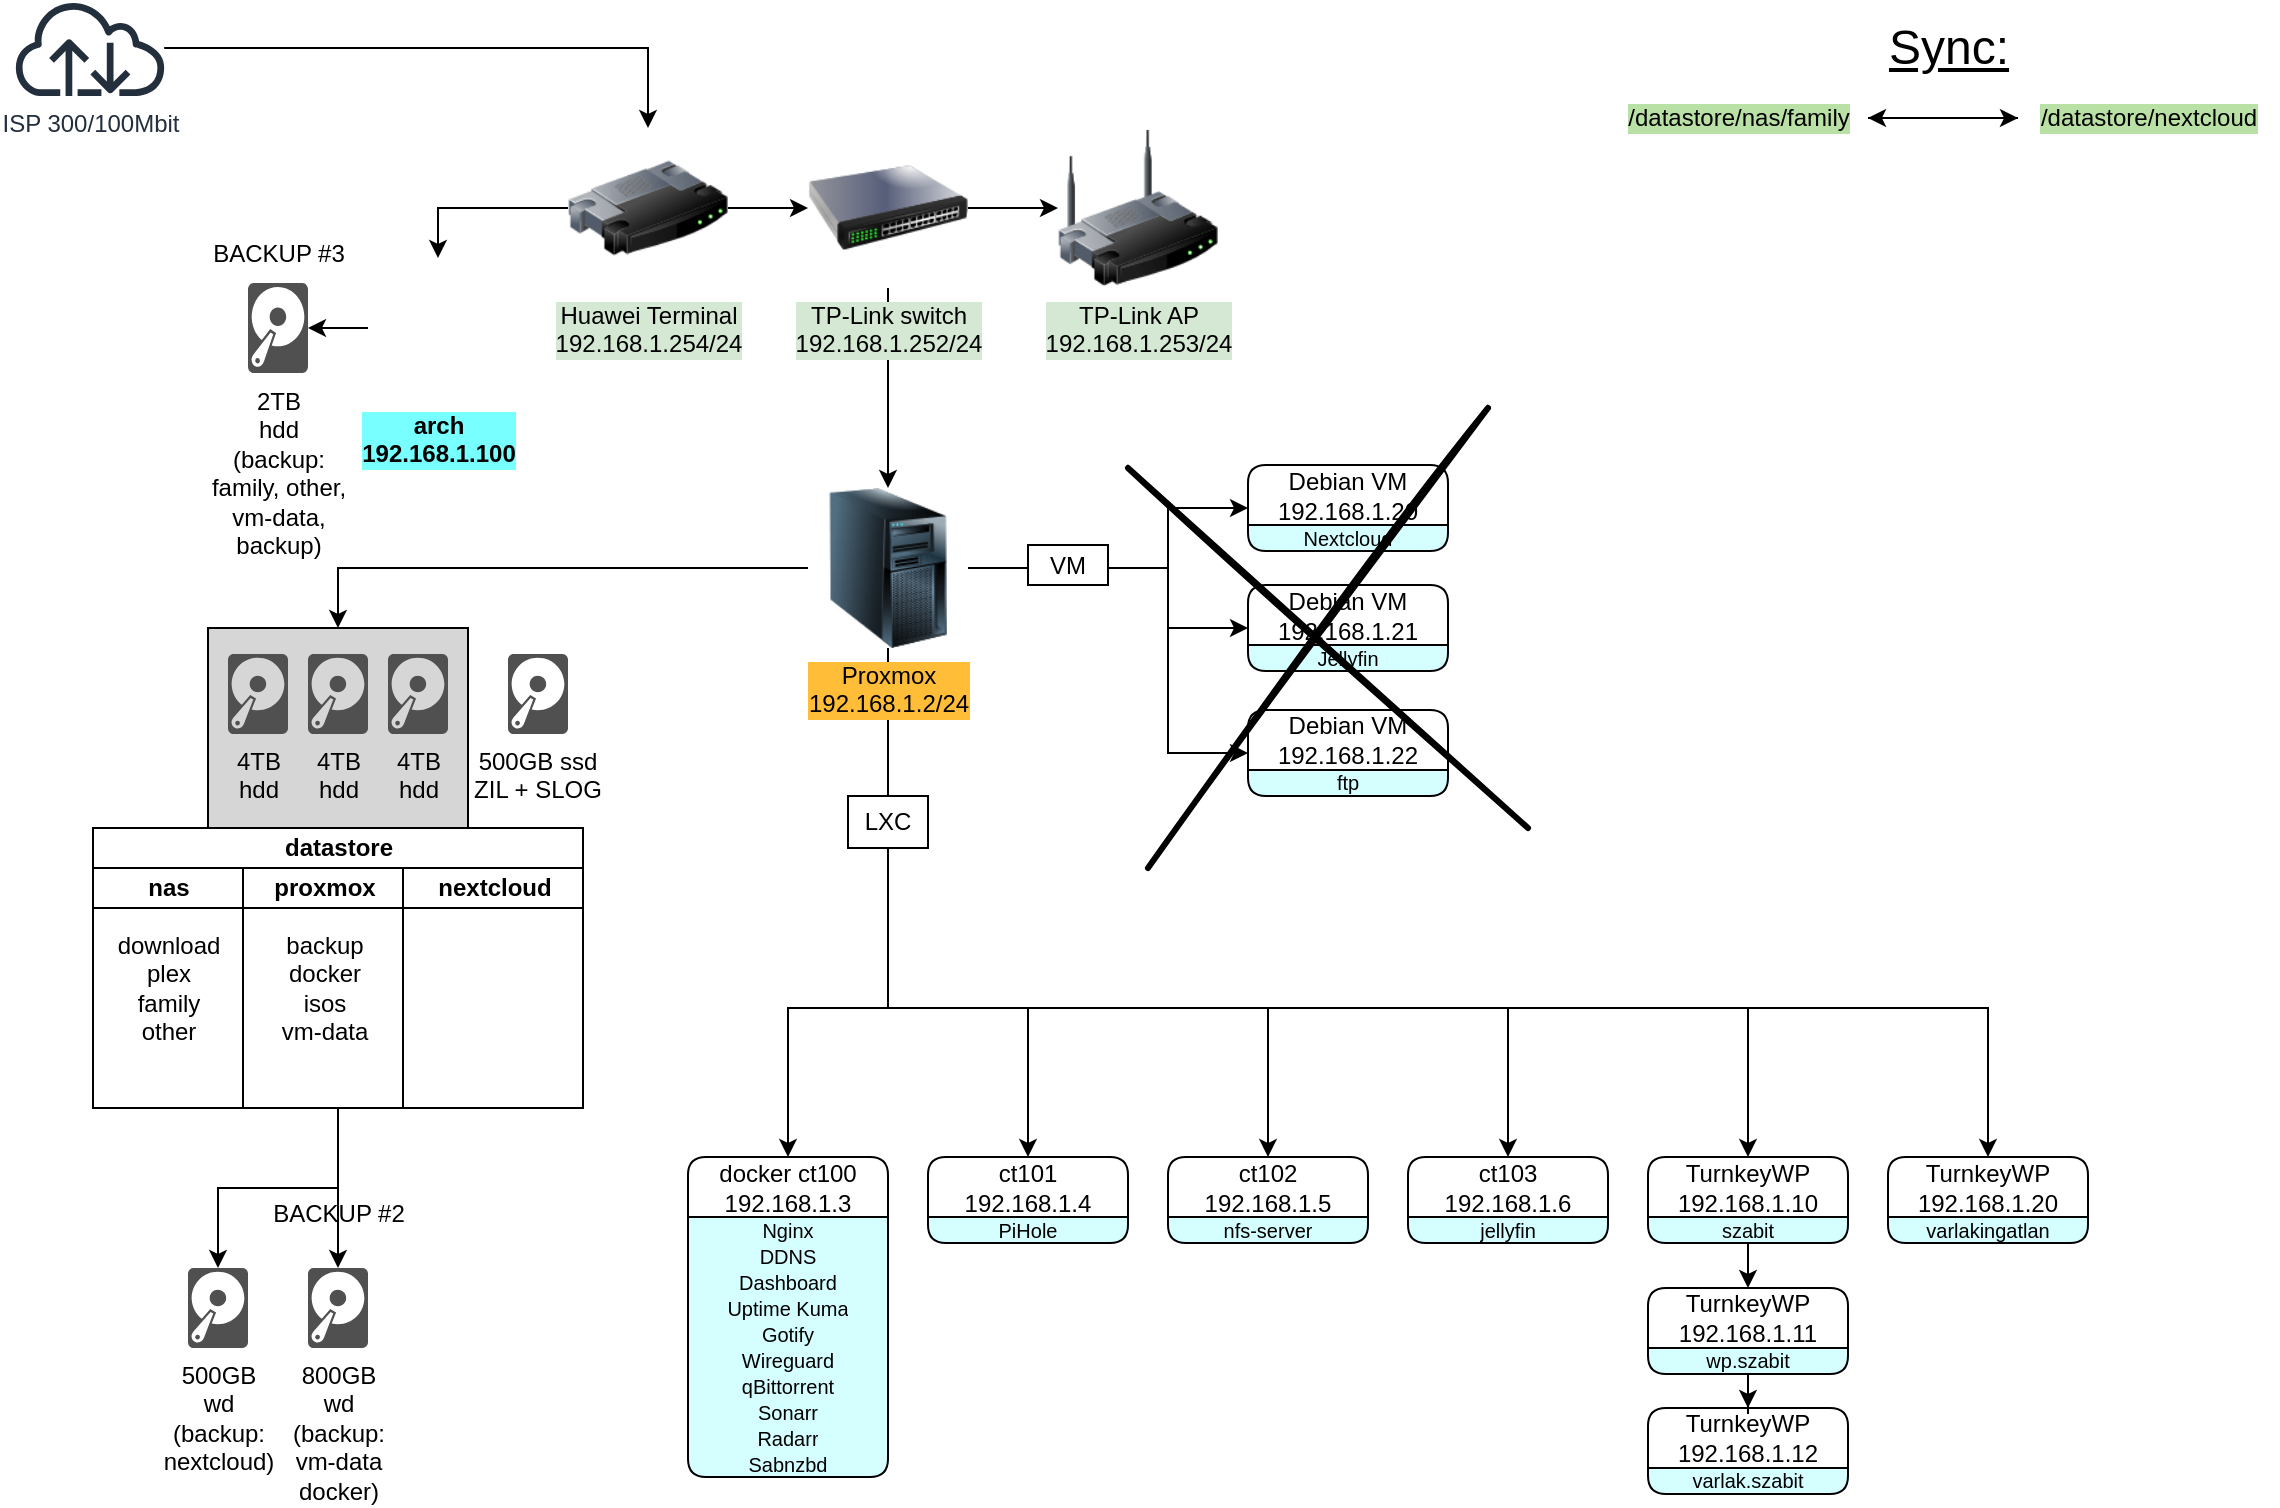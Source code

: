 <mxfile version="21.3.0" type="github">
  <diagram name="Page-1" id="GawN0sBzUaCXgQbSJTzt">
    <mxGraphModel dx="1434" dy="790" grid="1" gridSize="10" guides="1" tooltips="1" connect="1" arrows="1" fold="1" page="1" pageScale="1" pageWidth="1169" pageHeight="827" math="0" shadow="0">
      <root>
        <mxCell id="0" />
        <mxCell id="1" parent="0" />
        <mxCell id="Fs72LVVjV9bSrvQO9REc-50" value="" style="rounded=0;whiteSpace=wrap;html=1;fillColor=#D6D6D6;direction=east;" parent="1" vertex="1">
          <mxGeometry x="120" y="330" width="130" height="100" as="geometry" />
        </mxCell>
        <mxCell id="Fs72LVVjV9bSrvQO9REc-9" value="&lt;div&gt;4TB&lt;/div&gt;&lt;div&gt;hdd&lt;br&gt;&lt;/div&gt;" style="sketch=0;pointerEvents=1;shadow=0;dashed=0;html=1;strokeColor=none;fillColor=#505050;labelPosition=center;verticalLabelPosition=bottom;verticalAlign=top;outlineConnect=0;align=center;shape=mxgraph.office.devices.hard_disk;direction=east;" parent="1" vertex="1">
          <mxGeometry x="130" y="343" width="30" height="40" as="geometry" />
        </mxCell>
        <mxCell id="Fs72LVVjV9bSrvQO9REc-11" value="&lt;div&gt;4TB&lt;/div&gt;&lt;div&gt;hdd&lt;br&gt;&lt;/div&gt;" style="sketch=0;pointerEvents=1;shadow=0;dashed=0;html=1;strokeColor=none;fillColor=#505050;labelPosition=center;verticalLabelPosition=bottom;verticalAlign=top;outlineConnect=0;align=center;shape=mxgraph.office.devices.hard_disk;direction=east;" parent="1" vertex="1">
          <mxGeometry x="170" y="343" width="30" height="40" as="geometry" />
        </mxCell>
        <mxCell id="Fs72LVVjV9bSrvQO9REc-12" value="&lt;div&gt;4TB&lt;/div&gt;&lt;div&gt;hdd&lt;/div&gt;" style="sketch=0;pointerEvents=1;shadow=0;dashed=0;html=1;strokeColor=none;fillColor=#505050;labelPosition=center;verticalLabelPosition=bottom;verticalAlign=top;outlineConnect=0;align=center;shape=mxgraph.office.devices.hard_disk;direction=east;" parent="1" vertex="1">
          <mxGeometry x="210" y="343" width="30" height="40" as="geometry" />
        </mxCell>
        <mxCell id="Fs72LVVjV9bSrvQO9REc-13" value="500GB ssd &#xa;ZIL + SLOG" style="sketch=0;pointerEvents=1;shadow=0;dashed=0;strokeColor=none;fillColor=#505050;labelPosition=center;verticalLabelPosition=bottom;verticalAlign=top;outlineConnect=0;align=center;shape=mxgraph.office.devices.hard_disk;direction=east;" parent="1" vertex="1">
          <mxGeometry x="270" y="343" width="30" height="40" as="geometry" />
        </mxCell>
        <mxCell id="Fs72LVVjV9bSrvQO9REc-14" value="&lt;div&gt;500GB&lt;/div&gt;&lt;div&gt;wd&lt;br&gt;&lt;/div&gt;&lt;div&gt;(backup: &lt;br&gt;&lt;/div&gt;&lt;div&gt;nextcloud)&lt;br&gt;&lt;/div&gt;" style="sketch=0;pointerEvents=1;shadow=0;dashed=0;html=1;strokeColor=none;fillColor=#505050;labelPosition=center;verticalLabelPosition=bottom;verticalAlign=top;outlineConnect=0;align=center;shape=mxgraph.office.devices.hard_disk;" parent="1" vertex="1">
          <mxGeometry x="110" y="650" width="30" height="40" as="geometry" />
        </mxCell>
        <mxCell id="fxr6Ct1nMl8JVyecD1b2-149" style="edgeStyle=orthogonalEdgeStyle;rounded=0;orthogonalLoop=1;jettySize=auto;html=1;" parent="1" source="Fs72LVVjV9bSrvQO9REc-26" target="Fs72LVVjV9bSrvQO9REc-14" edge="1">
          <mxGeometry relative="1" as="geometry" />
        </mxCell>
        <mxCell id="fxr6Ct1nMl8JVyecD1b2-151" style="edgeStyle=orthogonalEdgeStyle;rounded=0;orthogonalLoop=1;jettySize=auto;html=1;" parent="1" source="Fs72LVVjV9bSrvQO9REc-26" target="tln2pNOTJKCZgoth8Ehh-34" edge="1">
          <mxGeometry relative="1" as="geometry" />
        </mxCell>
        <mxCell id="Fs72LVVjV9bSrvQO9REc-26" value="datastore" style="swimlane;childLayout=stackLayout;resizeParent=1;resizeParentMax=0;startSize=20;html=1;direction=east;" parent="1" vertex="1">
          <mxGeometry x="62.5" y="430" width="245.0" height="140" as="geometry" />
        </mxCell>
        <mxCell id="Fs72LVVjV9bSrvQO9REc-27" value="nas" style="swimlane;startSize=20;html=1;direction=east;" parent="Fs72LVVjV9bSrvQO9REc-26" vertex="1">
          <mxGeometry y="20" width="75.0" height="120" as="geometry" />
        </mxCell>
        <mxCell id="Fs72LVVjV9bSrvQO9REc-32" value="&lt;div&gt;download&lt;/div&gt;&lt;div&gt;plex&lt;/div&gt;&lt;div&gt;family&lt;/div&gt;&lt;div&gt;other&lt;br&gt;&lt;/div&gt;" style="text;html=1;align=center;verticalAlign=middle;resizable=0;points=[];autosize=1;strokeColor=none;fillColor=none;" parent="Fs72LVVjV9bSrvQO9REc-27" vertex="1">
          <mxGeometry x="2.5" y="25" width="70" height="70" as="geometry" />
        </mxCell>
        <mxCell id="Fs72LVVjV9bSrvQO9REc-28" value="proxmox" style="swimlane;startSize=20;html=1;direction=east;" parent="Fs72LVVjV9bSrvQO9REc-26" vertex="1">
          <mxGeometry x="75.0" y="20" width="80" height="120" as="geometry">
            <mxRectangle x="75.0" y="20" width="40" height="160" as="alternateBounds" />
          </mxGeometry>
        </mxCell>
        <mxCell id="Fs72LVVjV9bSrvQO9REc-31" value="&lt;div&gt;backup&lt;/div&gt;&lt;div&gt;docker&lt;/div&gt;&lt;div&gt;isos&lt;/div&gt;&lt;div&gt;vm-data&lt;br&gt;&lt;/div&gt;" style="text;html=1;align=center;verticalAlign=middle;resizable=0;points=[];autosize=1;strokeColor=none;fillColor=none;" parent="Fs72LVVjV9bSrvQO9REc-28" vertex="1">
          <mxGeometry x="5.0" y="25" width="70" height="70" as="geometry" />
        </mxCell>
        <mxCell id="Fs72LVVjV9bSrvQO9REc-29" value="nextcloud" style="swimlane;startSize=20;html=1;direction=east;" parent="Fs72LVVjV9bSrvQO9REc-26" vertex="1">
          <mxGeometry x="155.0" y="20" width="90" height="120" as="geometry">
            <mxRectangle x="240" y="20" width="40" height="160" as="alternateBounds" />
          </mxGeometry>
        </mxCell>
        <mxCell id="Fs72LVVjV9bSrvQO9REc-48" value="&lt;div&gt;2TB&lt;/div&gt;&lt;div&gt;hdd&lt;br&gt;&lt;/div&gt;&lt;div&gt;(backup:&lt;/div&gt;&lt;div&gt;family, other,&lt;/div&gt;&lt;div&gt;vm-data,&lt;/div&gt;&lt;div&gt;backup)&lt;br&gt;&lt;/div&gt;" style="sketch=0;pointerEvents=1;shadow=0;dashed=0;html=1;strokeColor=none;fillColor=#505050;labelPosition=center;verticalLabelPosition=bottom;verticalAlign=top;outlineConnect=0;align=center;shape=mxgraph.office.devices.hard_disk;" parent="1" vertex="1">
          <mxGeometry x="140" y="157.5" width="30" height="45" as="geometry" />
        </mxCell>
        <mxCell id="tln2pNOTJKCZgoth8Ehh-21" style="edgeStyle=orthogonalEdgeStyle;rounded=0;orthogonalLoop=1;jettySize=auto;html=1;entryX=0.5;entryY=0;entryDx=0;entryDy=0;" parent="1" source="tln2pNOTJKCZgoth8Ehh-8" target="tln2pNOTJKCZgoth8Ehh-18" edge="1">
          <mxGeometry relative="1" as="geometry">
            <mxPoint x="680" y="180" as="targetPoint" />
          </mxGeometry>
        </mxCell>
        <mxCell id="tln2pNOTJKCZgoth8Ehh-56" style="edgeStyle=orthogonalEdgeStyle;rounded=0;orthogonalLoop=1;jettySize=auto;html=1;entryX=0;entryY=0.5;entryDx=0;entryDy=0;" parent="1" source="tln2pNOTJKCZgoth8Ehh-8" target="tln2pNOTJKCZgoth8Ehh-10" edge="1">
          <mxGeometry relative="1" as="geometry" />
        </mxCell>
        <mxCell id="tln2pNOTJKCZgoth8Ehh-8" value="&lt;div&gt;Huawei Terminal&lt;/div&gt;&lt;div&gt;192.168.1.254/24&lt;br&gt;&lt;/div&gt;" style="image;html=1;image=img/lib/clip_art/networking/Router_128x128.png;labelBackgroundColor=#D5E8D4;" parent="1" vertex="1">
          <mxGeometry x="300" y="80" width="80" height="80" as="geometry" />
        </mxCell>
        <mxCell id="tln2pNOTJKCZgoth8Ehh-24" style="edgeStyle=orthogonalEdgeStyle;rounded=0;orthogonalLoop=1;jettySize=auto;html=1;" parent="1" source="tln2pNOTJKCZgoth8Ehh-10" target="tln2pNOTJKCZgoth8Ehh-15" edge="1">
          <mxGeometry relative="1" as="geometry" />
        </mxCell>
        <mxCell id="tln2pNOTJKCZgoth8Ehh-9" value="&lt;div&gt;TP-Link AP&lt;/div&gt;&lt;div&gt;192.168.1.253/24&lt;br&gt;&lt;/div&gt;" style="image;html=1;image=img/lib/clip_art/networking/Wireless_Router_128x128.png;labelBackgroundColor=#D5E8D4;" parent="1" vertex="1">
          <mxGeometry x="545" y="80" width="80" height="80" as="geometry" />
        </mxCell>
        <mxCell id="tln2pNOTJKCZgoth8Ehh-58" style="edgeStyle=orthogonalEdgeStyle;rounded=0;orthogonalLoop=1;jettySize=auto;html=1;entryX=0;entryY=0.5;entryDx=0;entryDy=0;" parent="1" source="tln2pNOTJKCZgoth8Ehh-10" target="tln2pNOTJKCZgoth8Ehh-9" edge="1">
          <mxGeometry relative="1" as="geometry" />
        </mxCell>
        <mxCell id="tln2pNOTJKCZgoth8Ehh-10" value="&lt;div&gt;TP-Link switch&lt;/div&gt;&lt;div&gt;192.168.1.252/24&lt;br&gt;&lt;/div&gt;" style="image;html=1;image=img/lib/clip_art/networking/Switch_128x128.png;labelBackgroundColor=#D5E8D4;" parent="1" vertex="1">
          <mxGeometry x="420" y="80" width="80" height="80" as="geometry" />
        </mxCell>
        <mxCell id="tln2pNOTJKCZgoth8Ehh-25" style="edgeStyle=orthogonalEdgeStyle;rounded=0;orthogonalLoop=1;jettySize=auto;html=1;entryX=0.5;entryY=0;entryDx=0;entryDy=0;" parent="1" source="tln2pNOTJKCZgoth8Ehh-15" target="Fs72LVVjV9bSrvQO9REc-50" edge="1">
          <mxGeometry relative="1" as="geometry">
            <Array as="points">
              <mxPoint x="185" y="300" />
            </Array>
          </mxGeometry>
        </mxCell>
        <mxCell id="fxr6Ct1nMl8JVyecD1b2-109" style="edgeStyle=orthogonalEdgeStyle;rounded=0;orthogonalLoop=1;jettySize=auto;html=1;entryX=0.5;entryY=0;entryDx=0;entryDy=0;" parent="1" source="tln2pNOTJKCZgoth8Ehh-15" target="fxr6Ct1nMl8JVyecD1b2-2" edge="1">
          <mxGeometry relative="1" as="geometry">
            <Array as="points">
              <mxPoint x="460" y="520" />
              <mxPoint x="410" y="520" />
            </Array>
          </mxGeometry>
        </mxCell>
        <mxCell id="fxr6Ct1nMl8JVyecD1b2-110" style="edgeStyle=orthogonalEdgeStyle;rounded=0;orthogonalLoop=1;jettySize=auto;html=1;entryX=0.5;entryY=0;entryDx=0;entryDy=0;" parent="1" source="tln2pNOTJKCZgoth8Ehh-15" target="fxr6Ct1nMl8JVyecD1b2-100" edge="1">
          <mxGeometry relative="1" as="geometry">
            <Array as="points">
              <mxPoint x="460" y="520" />
              <mxPoint x="530" y="520" />
            </Array>
          </mxGeometry>
        </mxCell>
        <mxCell id="fxr6Ct1nMl8JVyecD1b2-111" style="edgeStyle=orthogonalEdgeStyle;rounded=0;orthogonalLoop=1;jettySize=auto;html=1;entryX=0.5;entryY=0;entryDx=0;entryDy=0;" parent="1" source="tln2pNOTJKCZgoth8Ehh-15" target="fxr6Ct1nMl8JVyecD1b2-87" edge="1">
          <mxGeometry relative="1" as="geometry">
            <Array as="points">
              <mxPoint x="460" y="520" />
              <mxPoint x="650" y="520" />
            </Array>
          </mxGeometry>
        </mxCell>
        <mxCell id="fxr6Ct1nMl8JVyecD1b2-112" style="edgeStyle=orthogonalEdgeStyle;rounded=0;orthogonalLoop=1;jettySize=auto;html=1;entryX=0.5;entryY=0;entryDx=0;entryDy=0;" parent="1" source="fxr6Ct1nMl8JVyecD1b2-122" target="fxr6Ct1nMl8JVyecD1b2-68" edge="1">
          <mxGeometry relative="1" as="geometry">
            <Array as="points">
              <mxPoint x="460" y="520" />
              <mxPoint x="890" y="520" />
            </Array>
          </mxGeometry>
        </mxCell>
        <mxCell id="fxr6Ct1nMl8JVyecD1b2-126" style="edgeStyle=orthogonalEdgeStyle;rounded=0;orthogonalLoop=1;jettySize=auto;html=1;entryX=0.5;entryY=0;entryDx=0;entryDy=0;" parent="1" source="tln2pNOTJKCZgoth8Ehh-15" target="fxr6Ct1nMl8JVyecD1b2-72" edge="1">
          <mxGeometry relative="1" as="geometry">
            <Array as="points">
              <mxPoint x="460" y="520" />
              <mxPoint x="1010" y="520" />
            </Array>
          </mxGeometry>
        </mxCell>
        <mxCell id="fxr6Ct1nMl8JVyecD1b2-130" style="edgeStyle=orthogonalEdgeStyle;rounded=0;orthogonalLoop=1;jettySize=auto;html=1;entryX=0;entryY=0.5;entryDx=0;entryDy=0;" parent="1" source="tln2pNOTJKCZgoth8Ehh-15" target="fxr6Ct1nMl8JVyecD1b2-116" edge="1">
          <mxGeometry relative="1" as="geometry">
            <Array as="points">
              <mxPoint x="600" y="300" />
              <mxPoint x="600" y="270" />
            </Array>
          </mxGeometry>
        </mxCell>
        <mxCell id="fxr6Ct1nMl8JVyecD1b2-131" style="edgeStyle=orthogonalEdgeStyle;rounded=0;orthogonalLoop=1;jettySize=auto;html=1;entryX=0;entryY=0.5;entryDx=0;entryDy=0;" parent="1" source="tln2pNOTJKCZgoth8Ehh-15" target="fxr6Ct1nMl8JVyecD1b2-42" edge="1">
          <mxGeometry relative="1" as="geometry">
            <Array as="points">
              <mxPoint x="600" y="300" />
              <mxPoint x="600" y="330" />
            </Array>
          </mxGeometry>
        </mxCell>
        <mxCell id="fxr6Ct1nMl8JVyecD1b2-141" style="edgeStyle=orthogonalEdgeStyle;rounded=0;orthogonalLoop=1;jettySize=auto;html=1;entryX=0;entryY=0.5;entryDx=0;entryDy=0;" parent="1" source="tln2pNOTJKCZgoth8Ehh-15" target="fxr6Ct1nMl8JVyecD1b2-138" edge="1">
          <mxGeometry relative="1" as="geometry">
            <Array as="points">
              <mxPoint x="600" y="300" />
              <mxPoint x="600" y="393" />
            </Array>
          </mxGeometry>
        </mxCell>
        <mxCell id="hygX6IKFytHFEAlB1i6J-7" style="edgeStyle=orthogonalEdgeStyle;rounded=0;orthogonalLoop=1;jettySize=auto;html=1;entryX=0.5;entryY=0;entryDx=0;entryDy=0;" edge="1" parent="1" source="tln2pNOTJKCZgoth8Ehh-15" target="hygX6IKFytHFEAlB1i6J-4">
          <mxGeometry relative="1" as="geometry">
            <Array as="points">
              <mxPoint x="460" y="520" />
              <mxPoint x="770" y="520" />
            </Array>
          </mxGeometry>
        </mxCell>
        <mxCell id="tln2pNOTJKCZgoth8Ehh-15" value="&lt;div&gt;Proxmox&lt;/div&gt;&lt;div&gt;192.168.1.2/24&lt;br&gt;&lt;/div&gt;" style="image;html=1;image=img/lib/clip_art/computers/Server_Tower_128x128.png;labelBackgroundColor=#FFBD38;" parent="1" vertex="1">
          <mxGeometry x="420" y="260" width="80" height="80" as="geometry" />
        </mxCell>
        <mxCell id="tln2pNOTJKCZgoth8Ehh-39" value="" style="edgeStyle=orthogonalEdgeStyle;rounded=0;orthogonalLoop=1;jettySize=auto;html=1;" parent="1" source="tln2pNOTJKCZgoth8Ehh-18" target="Fs72LVVjV9bSrvQO9REc-48" edge="1">
          <mxGeometry relative="1" as="geometry" />
        </mxCell>
        <mxCell id="tln2pNOTJKCZgoth8Ehh-18" value="&lt;div&gt;&lt;b&gt;arch&lt;/b&gt;&lt;/div&gt;&lt;div&gt;&lt;b&gt;192.168.1.100&lt;br&gt;&lt;/b&gt;&lt;/div&gt;" style="shape=image;html=1;verticalAlign=top;verticalLabelPosition=bottom;labelBackgroundColor=#78FFFF;imageAspect=0;aspect=fixed;image=https://cdn0.iconfinder.com/data/icons/icons-unleashed-vol1/128/-desktop.png" parent="1" vertex="1">
          <mxGeometry x="200" y="145" width="70" height="70" as="geometry" />
        </mxCell>
        <mxCell id="tln2pNOTJKCZgoth8Ehh-34" value="&lt;div&gt;800GB&lt;/div&gt;&lt;div&gt;wd&lt;/div&gt;&lt;div&gt;(backup:&lt;/div&gt;&lt;div&gt;vm-data&lt;/div&gt;&lt;div&gt;docker)&lt;br&gt;&lt;/div&gt;" style="sketch=0;pointerEvents=1;shadow=0;dashed=0;html=1;strokeColor=none;fillColor=#505050;labelPosition=center;verticalLabelPosition=bottom;verticalAlign=top;outlineConnect=0;align=center;shape=mxgraph.office.devices.hard_disk;" parent="1" vertex="1">
          <mxGeometry x="170" y="650" width="30" height="40" as="geometry" />
        </mxCell>
        <mxCell id="tln2pNOTJKCZgoth8Ehh-45" value="BACKUP #2" style="text;html=1;align=center;verticalAlign=middle;resizable=0;points=[];autosize=1;strokeColor=none;fillColor=none;" parent="1" vertex="1">
          <mxGeometry x="140" y="607.5" width="90" height="30" as="geometry" />
        </mxCell>
        <mxCell id="tln2pNOTJKCZgoth8Ehh-46" value="BACKUP #3" style="text;html=1;align=center;verticalAlign=middle;resizable=0;points=[];autosize=1;strokeColor=none;fillColor=none;textDirection=ltr;rotation=0;" parent="1" vertex="1">
          <mxGeometry x="110" y="127.5" width="90" height="30" as="geometry" />
        </mxCell>
        <mxCell id="tln2pNOTJKCZgoth8Ehh-51" value="&lt;div style=&quot;font-size: 24px;&quot;&gt;Sync:&lt;/div&gt;" style="text;html=1;align=center;verticalAlign=middle;resizable=0;points=[];autosize=1;strokeColor=none;fillColor=none;fontSize=24;fontStyle=4" parent="1" vertex="1">
          <mxGeometry x="950" y="20" width="80" height="40" as="geometry" />
        </mxCell>
        <mxCell id="tln2pNOTJKCZgoth8Ehh-54" value="" style="edgeStyle=orthogonalEdgeStyle;rounded=0;orthogonalLoop=1;jettySize=auto;html=1;" parent="1" source="tln2pNOTJKCZgoth8Ehh-52" target="tln2pNOTJKCZgoth8Ehh-53" edge="1">
          <mxGeometry relative="1" as="geometry" />
        </mxCell>
        <mxCell id="tln2pNOTJKCZgoth8Ehh-52" value="/datastore/nas/family" style="text;align=center;verticalAlign=middle;resizable=0;points=[];autosize=1;strokeColor=none;fillColor=none;labelBackgroundColor=#B9E0A5;labelBorderColor=none;html=1;" parent="1" vertex="1">
          <mxGeometry x="820" y="60" width="130" height="30" as="geometry" />
        </mxCell>
        <mxCell id="tln2pNOTJKCZgoth8Ehh-55" style="edgeStyle=orthogonalEdgeStyle;rounded=0;orthogonalLoop=1;jettySize=auto;html=1;" parent="1" source="tln2pNOTJKCZgoth8Ehh-53" target="tln2pNOTJKCZgoth8Ehh-52" edge="1">
          <mxGeometry relative="1" as="geometry" />
        </mxCell>
        <mxCell id="tln2pNOTJKCZgoth8Ehh-53" value="/datastore/nextcloud" style="text;html=1;align=center;verticalAlign=middle;resizable=0;points=[];autosize=1;strokeColor=none;fillColor=none;fontColor=#000000;labelBackgroundColor=#B9E0A5;" parent="1" vertex="1">
          <mxGeometry x="1025" y="60" width="130" height="30" as="geometry" />
        </mxCell>
        <mxCell id="fxr6Ct1nMl8JVyecD1b2-2" value="&lt;div style=&quot;&quot;&gt;docker ct100&lt;br&gt;&lt;/div&gt;&lt;div style=&quot;&quot;&gt;&lt;font style=&quot;font-size: 12px;&quot;&gt;192.168.1.3&lt;font style=&quot;font-size: 12px;&quot;&gt;&lt;br&gt;&lt;/font&gt;&lt;/font&gt;&lt;/div&gt;" style="swimlane;fontStyle=0;childLayout=stackLayout;horizontal=1;startSize=30;horizontalStack=0;resizeParent=1;resizeParentMax=0;resizeLast=0;collapsible=1;marginBottom=0;whiteSpace=wrap;html=1;labelBackgroundColor=none;labelBorderColor=none;swimlaneLine=1;strokeColor=default;rounded=1;swimlaneFillColor=#D4FEFF;fillColor=none;glass=0;shadow=0;arcSize=10;" parent="1" vertex="1">
          <mxGeometry x="360" y="594.5" width="100" height="160" as="geometry">
            <mxRectangle x="360" y="594.5" width="100" height="30" as="alternateBounds" />
          </mxGeometry>
        </mxCell>
        <mxCell id="fxr6Ct1nMl8JVyecD1b2-3" value="Nginx" style="text;strokeColor=none;fillColor=none;align=center;verticalAlign=top;spacingLeft=4;spacingRight=4;overflow=hidden;points=[[0,0.5],[1,0.5]];portConstraint=eastwest;rotatable=0;fontSize=10;horizontal=1;labelPosition=center;verticalLabelPosition=top;html=1;whiteSpace=wrap;spacing=9;" parent="fxr6Ct1nMl8JVyecD1b2-2" vertex="1">
          <mxGeometry y="30" width="100" height="13" as="geometry" />
        </mxCell>
        <mxCell id="fxr6Ct1nMl8JVyecD1b2-26" value="DDNS" style="text;strokeColor=none;fillColor=none;align=center;verticalAlign=top;spacingLeft=4;spacingRight=4;overflow=hidden;points=[[0,0.5],[1,0.5]];portConstraint=eastwest;rotatable=0;fontSize=10;horizontal=1;labelPosition=center;verticalLabelPosition=top;html=1;whiteSpace=wrap;spacing=9;" parent="fxr6Ct1nMl8JVyecD1b2-2" vertex="1">
          <mxGeometry y="43" width="100" height="13" as="geometry" />
        </mxCell>
        <mxCell id="fxr6Ct1nMl8JVyecD1b2-21" value="Dashboard" style="text;strokeColor=none;fillColor=none;align=center;verticalAlign=top;spacingLeft=4;spacingRight=4;overflow=hidden;points=[[0,0.5],[1,0.5]];portConstraint=eastwest;rotatable=0;fontSize=10;horizontal=1;labelPosition=center;verticalLabelPosition=top;html=1;whiteSpace=wrap;spacing=9;" parent="fxr6Ct1nMl8JVyecD1b2-2" vertex="1">
          <mxGeometry y="56" width="100" height="13" as="geometry" />
        </mxCell>
        <mxCell id="fxr6Ct1nMl8JVyecD1b2-25" value="Uptime Kuma" style="text;strokeColor=none;fillColor=none;align=center;verticalAlign=top;spacingLeft=4;spacingRight=4;overflow=hidden;points=[[0,0.5],[1,0.5]];portConstraint=eastwest;rotatable=0;fontSize=10;horizontal=1;labelPosition=center;verticalLabelPosition=top;html=1;whiteSpace=wrap;spacing=9;" parent="fxr6Ct1nMl8JVyecD1b2-2" vertex="1">
          <mxGeometry y="69" width="100" height="13" as="geometry" />
        </mxCell>
        <mxCell id="fxr6Ct1nMl8JVyecD1b2-24" value="Gotify" style="text;strokeColor=none;fillColor=none;align=center;verticalAlign=top;spacingLeft=4;spacingRight=4;overflow=hidden;points=[[0,0.5],[1,0.5]];portConstraint=eastwest;rotatable=0;fontSize=10;horizontal=1;labelPosition=center;verticalLabelPosition=top;html=1;whiteSpace=wrap;spacing=9;" parent="fxr6Ct1nMl8JVyecD1b2-2" vertex="1">
          <mxGeometry y="82" width="100" height="13" as="geometry" />
        </mxCell>
        <mxCell id="fxr6Ct1nMl8JVyecD1b2-85" value="Wireguard" style="text;strokeColor=none;fillColor=none;align=center;verticalAlign=top;spacingLeft=4;spacingRight=4;overflow=hidden;points=[[0,0.5],[1,0.5]];portConstraint=eastwest;rotatable=0;fontSize=10;horizontal=1;labelPosition=center;verticalLabelPosition=top;html=1;whiteSpace=wrap;spacing=9;" parent="fxr6Ct1nMl8JVyecD1b2-2" vertex="1">
          <mxGeometry y="95" width="100" height="13" as="geometry" />
        </mxCell>
        <mxCell id="fxr6Ct1nMl8JVyecD1b2-37" value="qBittorrent" style="text;strokeColor=none;fillColor=none;align=center;verticalAlign=top;spacingLeft=4;spacingRight=4;overflow=hidden;points=[[0,0.5],[1,0.5]];portConstraint=eastwest;rotatable=0;fontSize=10;horizontal=1;labelPosition=center;verticalLabelPosition=top;html=1;whiteSpace=wrap;spacing=9;" parent="fxr6Ct1nMl8JVyecD1b2-2" vertex="1">
          <mxGeometry y="108" width="100" height="13" as="geometry" />
        </mxCell>
        <mxCell id="fxr6Ct1nMl8JVyecD1b2-84" value="Sonarr" style="text;strokeColor=none;fillColor=none;align=center;verticalAlign=top;spacingLeft=4;spacingRight=4;overflow=hidden;points=[[0,0.5],[1,0.5]];portConstraint=eastwest;rotatable=0;fontSize=10;horizontal=1;labelPosition=center;verticalLabelPosition=top;html=1;whiteSpace=wrap;spacing=9;" parent="fxr6Ct1nMl8JVyecD1b2-2" vertex="1">
          <mxGeometry y="121" width="100" height="13" as="geometry" />
        </mxCell>
        <mxCell id="fxr6Ct1nMl8JVyecD1b2-78" value="Radarr" style="text;strokeColor=none;fillColor=none;align=center;verticalAlign=top;spacingLeft=4;spacingRight=4;overflow=hidden;points=[[0,0.5],[1,0.5]];portConstraint=eastwest;rotatable=0;fontSize=10;horizontal=1;labelPosition=center;verticalLabelPosition=top;html=1;whiteSpace=wrap;spacing=9;" parent="fxr6Ct1nMl8JVyecD1b2-2" vertex="1">
          <mxGeometry y="134" width="100" height="13" as="geometry" />
        </mxCell>
        <mxCell id="fxr6Ct1nMl8JVyecD1b2-79" value="Sabnzbd" style="text;strokeColor=none;fillColor=none;align=center;verticalAlign=top;spacingLeft=4;spacingRight=4;overflow=hidden;points=[[0,0.5],[1,0.5]];portConstraint=eastwest;rotatable=0;fontSize=10;horizontal=1;labelPosition=center;verticalLabelPosition=top;html=1;whiteSpace=wrap;spacing=9;" parent="fxr6Ct1nMl8JVyecD1b2-2" vertex="1">
          <mxGeometry y="147" width="100" height="13" as="geometry" />
        </mxCell>
        <mxCell id="fxr6Ct1nMl8JVyecD1b2-42" value="&lt;div&gt;Debian VM&lt;/div&gt;192.168.1.21" style="swimlane;fontStyle=0;childLayout=stackLayout;horizontal=1;startSize=30;horizontalStack=0;resizeParent=1;resizeParentMax=0;resizeLast=0;collapsible=1;marginBottom=0;whiteSpace=wrap;html=1;labelBackgroundColor=none;labelBorderColor=none;swimlaneLine=1;strokeColor=default;rounded=1;swimlaneFillColor=#D4FEFF;fillColor=none;glass=0;shadow=0;arcSize=10;" parent="1" vertex="1">
          <mxGeometry x="640" y="308.5" width="100" height="43" as="geometry">
            <mxRectangle x="920" y="280" width="100" height="30" as="alternateBounds" />
          </mxGeometry>
        </mxCell>
        <mxCell id="fxr6Ct1nMl8JVyecD1b2-66" value="Jellyfin" style="text;strokeColor=none;fillColor=none;align=center;verticalAlign=top;spacingLeft=4;spacingRight=4;overflow=hidden;points=[[0,0.5],[1,0.5]];portConstraint=eastwest;rotatable=0;fontSize=10;horizontal=1;labelPosition=center;verticalLabelPosition=top;html=1;whiteSpace=wrap;spacing=9;" parent="fxr6Ct1nMl8JVyecD1b2-42" vertex="1">
          <mxGeometry y="30" width="100" height="13" as="geometry" />
        </mxCell>
        <mxCell id="fxr6Ct1nMl8JVyecD1b2-134" value="" style="edgeStyle=orthogonalEdgeStyle;rounded=0;orthogonalLoop=1;jettySize=auto;html=1;" parent="1" source="fxr6Ct1nMl8JVyecD1b2-68" target="fxr6Ct1nMl8JVyecD1b2-132" edge="1">
          <mxGeometry relative="1" as="geometry" />
        </mxCell>
        <mxCell id="fxr6Ct1nMl8JVyecD1b2-68" value="&lt;div&gt;TurnkeyWP&lt;/div&gt;&lt;div&gt;192.168.1.10&lt;br&gt;&lt;/div&gt;" style="swimlane;fontStyle=0;childLayout=stackLayout;horizontal=1;startSize=30;horizontalStack=0;resizeParent=1;resizeParentMax=0;resizeLast=0;collapsible=1;marginBottom=0;whiteSpace=wrap;html=1;labelBackgroundColor=none;labelBorderColor=none;swimlaneLine=1;strokeColor=default;rounded=1;swimlaneFillColor=#D4FEFF;fillColor=none;glass=0;shadow=0;arcSize=10;" parent="1" vertex="1">
          <mxGeometry x="840" y="594.5" width="100" height="43" as="geometry">
            <mxRectangle x="480" y="594.5" width="100" height="30" as="alternateBounds" />
          </mxGeometry>
        </mxCell>
        <mxCell id="fxr6Ct1nMl8JVyecD1b2-70" value="szabit" style="text;strokeColor=none;fillColor=none;align=center;verticalAlign=top;spacingLeft=4;spacingRight=4;overflow=hidden;points=[[0,0.5],[1,0.5]];portConstraint=eastwest;rotatable=0;fontSize=10;horizontal=1;labelPosition=center;verticalLabelPosition=top;html=1;whiteSpace=wrap;spacing=9;" parent="fxr6Ct1nMl8JVyecD1b2-68" vertex="1">
          <mxGeometry y="30" width="100" height="13" as="geometry" />
        </mxCell>
        <mxCell id="fxr6Ct1nMl8JVyecD1b2-72" value="&lt;div&gt;TurnkeyWP&lt;/div&gt;&lt;div&gt;192.168.1.20&lt;br&gt;&lt;/div&gt;" style="swimlane;fontStyle=0;childLayout=stackLayout;horizontal=1;startSize=30;horizontalStack=0;resizeParent=1;resizeParentMax=0;resizeLast=0;collapsible=1;marginBottom=0;whiteSpace=wrap;html=1;labelBackgroundColor=none;labelBorderColor=none;swimlaneLine=1;strokeColor=default;rounded=1;swimlaneFillColor=#D4FEFF;fillColor=none;glass=0;shadow=0;arcSize=10;" parent="1" vertex="1">
          <mxGeometry x="960" y="594.5" width="100" height="43" as="geometry">
            <mxRectangle x="600" y="594.5" width="100" height="30" as="alternateBounds" />
          </mxGeometry>
        </mxCell>
        <mxCell id="fxr6Ct1nMl8JVyecD1b2-73" value="varlakingatlan" style="text;strokeColor=none;fillColor=none;align=center;verticalAlign=top;spacingLeft=4;spacingRight=4;overflow=hidden;points=[[0,0.5],[1,0.5]];portConstraint=eastwest;rotatable=0;fontSize=10;horizontal=1;labelPosition=center;verticalLabelPosition=top;html=1;whiteSpace=wrap;spacing=9;" parent="fxr6Ct1nMl8JVyecD1b2-72" vertex="1">
          <mxGeometry y="30" width="100" height="13" as="geometry" />
        </mxCell>
        <mxCell id="fxr6Ct1nMl8JVyecD1b2-87" value="ct102&lt;div style=&quot;&quot;&gt;&lt;font style=&quot;font-size: 12px;&quot;&gt;192.168.1.5&lt;font style=&quot;font-size: 12px;&quot;&gt;&lt;br&gt;&lt;/font&gt;&lt;/font&gt;&lt;/div&gt;" style="swimlane;fontStyle=0;childLayout=stackLayout;horizontal=1;startSize=30;horizontalStack=0;resizeParent=1;resizeParentMax=0;resizeLast=0;collapsible=1;marginBottom=0;whiteSpace=wrap;html=1;labelBackgroundColor=none;labelBorderColor=none;swimlaneLine=1;strokeColor=default;rounded=1;swimlaneFillColor=#D4FEFF;fillColor=none;glass=0;shadow=0;arcSize=10;" parent="1" vertex="1">
          <mxGeometry x="600" y="594.5" width="100" height="43" as="geometry">
            <mxRectangle x="360" y="594.5" width="100" height="30" as="alternateBounds" />
          </mxGeometry>
        </mxCell>
        <mxCell id="fxr6Ct1nMl8JVyecD1b2-106" value="nfs-server" style="text;strokeColor=none;fillColor=none;align=center;verticalAlign=top;spacingLeft=4;spacingRight=4;overflow=hidden;points=[[0,0.5],[1,0.5]];portConstraint=eastwest;rotatable=0;fontSize=10;horizontal=1;labelPosition=center;verticalLabelPosition=top;html=1;whiteSpace=wrap;spacing=9;" parent="fxr6Ct1nMl8JVyecD1b2-87" vertex="1">
          <mxGeometry y="30" width="100" height="13" as="geometry" />
        </mxCell>
        <mxCell id="fxr6Ct1nMl8JVyecD1b2-100" value="ct101&lt;div style=&quot;&quot;&gt;&lt;font style=&quot;font-size: 12px;&quot;&gt;192.168.1.4&lt;font style=&quot;font-size: 12px;&quot;&gt;&lt;br&gt;&lt;/font&gt;&lt;/font&gt;&lt;/div&gt;" style="swimlane;fontStyle=0;childLayout=stackLayout;horizontal=1;startSize=30;horizontalStack=0;resizeParent=1;resizeParentMax=0;resizeLast=0;collapsible=1;marginBottom=0;whiteSpace=wrap;html=1;labelBackgroundColor=none;labelBorderColor=none;swimlaneLine=1;strokeColor=default;rounded=1;swimlaneFillColor=#D4FEFF;fillColor=none;glass=0;shadow=0;arcSize=10;" parent="1" vertex="1">
          <mxGeometry x="480" y="594.5" width="100" height="43" as="geometry">
            <mxRectangle x="360" y="594.5" width="100" height="30" as="alternateBounds" />
          </mxGeometry>
        </mxCell>
        <mxCell id="fxr6Ct1nMl8JVyecD1b2-76" value="PiHole" style="text;strokeColor=none;fillColor=none;align=center;verticalAlign=top;spacingLeft=4;spacingRight=4;overflow=hidden;points=[[0,0.5],[1,0.5]];portConstraint=eastwest;rotatable=0;fontSize=10;horizontal=1;labelPosition=center;verticalLabelPosition=top;html=1;whiteSpace=wrap;spacing=9;" parent="fxr6Ct1nMl8JVyecD1b2-100" vertex="1">
          <mxGeometry y="30" width="100" height="13" as="geometry" />
        </mxCell>
        <mxCell id="fxr6Ct1nMl8JVyecD1b2-115" style="edgeStyle=orthogonalEdgeStyle;rounded=0;orthogonalLoop=1;jettySize=auto;html=1;" parent="1" source="fxr6Ct1nMl8JVyecD1b2-114" target="tln2pNOTJKCZgoth8Ehh-8" edge="1">
          <mxGeometry relative="1" as="geometry" />
        </mxCell>
        <mxCell id="fxr6Ct1nMl8JVyecD1b2-114" value="ISP 300/100Mbit" style="sketch=0;outlineConnect=0;fontColor=#232F3E;gradientColor=none;fillColor=#232F3D;strokeColor=none;dashed=0;verticalLabelPosition=bottom;verticalAlign=top;align=center;html=1;fontSize=12;fontStyle=0;aspect=fixed;pointerEvents=1;shape=mxgraph.aws4.internet;" parent="1" vertex="1">
          <mxGeometry x="22" y="16" width="78" height="48" as="geometry" />
        </mxCell>
        <mxCell id="fxr6Ct1nMl8JVyecD1b2-116" value="&lt;div&gt;Debian VM&lt;/div&gt;192.168.1.20" style="swimlane;fontStyle=0;childLayout=stackLayout;horizontal=1;startSize=30;horizontalStack=0;resizeParent=1;resizeParentMax=0;resizeLast=0;collapsible=1;marginBottom=0;whiteSpace=wrap;html=1;labelBackgroundColor=none;labelBorderColor=none;swimlaneLine=1;strokeColor=default;rounded=1;swimlaneFillColor=#D4FEFF;fillColor=none;glass=0;shadow=0;arcSize=10;" parent="1" vertex="1">
          <mxGeometry x="640" y="248.5" width="100" height="43" as="geometry">
            <mxRectangle x="920" y="280" width="100" height="30" as="alternateBounds" />
          </mxGeometry>
        </mxCell>
        <mxCell id="fxr6Ct1nMl8JVyecD1b2-118" value="Nextcloud" style="text;strokeColor=none;fillColor=none;align=center;verticalAlign=top;spacingLeft=4;spacingRight=4;overflow=hidden;points=[[0,0.5],[1,0.5]];portConstraint=eastwest;rotatable=0;fontSize=10;horizontal=1;labelPosition=center;verticalLabelPosition=top;html=1;whiteSpace=wrap;spacing=9;" parent="fxr6Ct1nMl8JVyecD1b2-116" vertex="1">
          <mxGeometry y="30" width="100" height="13" as="geometry" />
        </mxCell>
        <mxCell id="fxr6Ct1nMl8JVyecD1b2-122" value="LXC" style="whiteSpace=wrap;html=1;" parent="1" vertex="1">
          <mxGeometry x="440" y="414" width="40" height="26" as="geometry" />
        </mxCell>
        <mxCell id="fxr6Ct1nMl8JVyecD1b2-124" value="VM" style="whiteSpace=wrap;html=1;" parent="1" vertex="1">
          <mxGeometry x="530" y="288.5" width="40" height="20" as="geometry" />
        </mxCell>
        <mxCell id="fxr6Ct1nMl8JVyecD1b2-137" value="" style="edgeStyle=orthogonalEdgeStyle;rounded=0;orthogonalLoop=1;jettySize=auto;html=1;" parent="1" source="fxr6Ct1nMl8JVyecD1b2-132" target="fxr6Ct1nMl8JVyecD1b2-135" edge="1">
          <mxGeometry relative="1" as="geometry" />
        </mxCell>
        <mxCell id="fxr6Ct1nMl8JVyecD1b2-132" value="&lt;div&gt;TurnkeyWP&lt;/div&gt;&lt;div&gt;192.168.1.11&lt;/div&gt;" style="swimlane;fontStyle=0;childLayout=stackLayout;horizontal=1;startSize=30;horizontalStack=0;resizeParent=1;resizeParentMax=0;resizeLast=0;collapsible=1;marginBottom=0;whiteSpace=wrap;html=1;labelBackgroundColor=none;labelBorderColor=none;swimlaneLine=1;strokeColor=default;rounded=1;swimlaneFillColor=#D4FEFF;fillColor=none;glass=0;shadow=0;arcSize=10;" parent="1" vertex="1">
          <mxGeometry x="840" y="660" width="100" height="43" as="geometry">
            <mxRectangle x="480" y="594.5" width="100" height="30" as="alternateBounds" />
          </mxGeometry>
        </mxCell>
        <mxCell id="fxr6Ct1nMl8JVyecD1b2-133" value="wp.szabit" style="text;strokeColor=none;fillColor=none;align=center;verticalAlign=top;spacingLeft=4;spacingRight=4;overflow=hidden;points=[[0,0.5],[1,0.5]];portConstraint=eastwest;rotatable=0;fontSize=10;horizontal=1;labelPosition=center;verticalLabelPosition=top;html=1;whiteSpace=wrap;spacing=9;" parent="fxr6Ct1nMl8JVyecD1b2-132" vertex="1">
          <mxGeometry y="30" width="100" height="13" as="geometry" />
        </mxCell>
        <mxCell id="fxr6Ct1nMl8JVyecD1b2-135" value="&lt;div&gt;TurnkeyWP&lt;/div&gt;&lt;div&gt;192.168.1.12&lt;/div&gt;" style="swimlane;fontStyle=0;childLayout=stackLayout;horizontal=1;startSize=30;horizontalStack=0;resizeParent=1;resizeParentMax=0;resizeLast=0;collapsible=1;marginBottom=0;whiteSpace=wrap;html=1;labelBackgroundColor=none;labelBorderColor=none;swimlaneLine=1;strokeColor=default;rounded=1;swimlaneFillColor=#D4FEFF;fillColor=none;glass=0;shadow=0;arcSize=10;" parent="1" vertex="1">
          <mxGeometry x="840" y="720" width="100" height="43" as="geometry">
            <mxRectangle x="480" y="594.5" width="100" height="30" as="alternateBounds" />
          </mxGeometry>
        </mxCell>
        <mxCell id="fxr6Ct1nMl8JVyecD1b2-136" value="varlak.szabit" style="text;strokeColor=none;fillColor=none;align=center;verticalAlign=top;spacingLeft=4;spacingRight=4;overflow=hidden;points=[[0,0.5],[1,0.5]];portConstraint=eastwest;rotatable=0;fontSize=10;horizontal=1;labelPosition=center;verticalLabelPosition=top;html=1;whiteSpace=wrap;spacing=9;" parent="fxr6Ct1nMl8JVyecD1b2-135" vertex="1">
          <mxGeometry y="30" width="100" height="13" as="geometry" />
        </mxCell>
        <mxCell id="fxr6Ct1nMl8JVyecD1b2-138" value="&lt;div&gt;Debian VM&lt;/div&gt;192.168.1.22" style="swimlane;fontStyle=0;childLayout=stackLayout;horizontal=1;startSize=30;horizontalStack=0;resizeParent=1;resizeParentMax=0;resizeLast=0;collapsible=1;marginBottom=0;whiteSpace=wrap;html=1;labelBackgroundColor=none;labelBorderColor=none;swimlaneLine=1;strokeColor=default;rounded=1;swimlaneFillColor=#D4FEFF;fillColor=none;glass=0;shadow=0;arcSize=10;" parent="1" vertex="1">
          <mxGeometry x="640" y="371" width="100" height="43" as="geometry">
            <mxRectangle x="920" y="280" width="100" height="30" as="alternateBounds" />
          </mxGeometry>
        </mxCell>
        <mxCell id="fxr6Ct1nMl8JVyecD1b2-139" value="ftp" style="text;strokeColor=none;fillColor=none;align=center;verticalAlign=top;spacingLeft=4;spacingRight=4;overflow=hidden;points=[[0,0.5],[1,0.5]];portConstraint=eastwest;rotatable=0;fontSize=10;horizontal=1;labelPosition=center;verticalLabelPosition=top;html=1;whiteSpace=wrap;spacing=9;" parent="fxr6Ct1nMl8JVyecD1b2-138" vertex="1">
          <mxGeometry y="30" width="100" height="13" as="geometry" />
        </mxCell>
        <mxCell id="hygX6IKFytHFEAlB1i6J-1" value="" style="endArrow=none;html=1;rounded=0;strokeWidth=3;sketch=1;curveFitting=1;jiggle=2;" edge="1" parent="1">
          <mxGeometry width="50" height="50" relative="1" as="geometry">
            <mxPoint x="590" y="450" as="sourcePoint" />
            <mxPoint x="760" y="220" as="targetPoint" />
          </mxGeometry>
        </mxCell>
        <mxCell id="hygX6IKFytHFEAlB1i6J-2" value="" style="endArrow=none;html=1;rounded=0;strokeWidth=3;sketch=1;curveFitting=1;jiggle=2;" edge="1" parent="1">
          <mxGeometry width="50" height="50" relative="1" as="geometry">
            <mxPoint x="580" y="250" as="sourcePoint" />
            <mxPoint x="780" y="430" as="targetPoint" />
          </mxGeometry>
        </mxCell>
        <mxCell id="hygX6IKFytHFEAlB1i6J-4" value="&lt;div&gt;ct103&lt;br&gt;&lt;/div&gt;&lt;div&gt;192.168.1.6&lt;br&gt;&lt;/div&gt;" style="swimlane;fontStyle=0;childLayout=stackLayout;horizontal=1;startSize=30;horizontalStack=0;resizeParent=1;resizeParentMax=0;resizeLast=0;collapsible=1;marginBottom=0;whiteSpace=wrap;html=1;labelBackgroundColor=none;labelBorderColor=none;swimlaneLine=1;strokeColor=default;rounded=1;swimlaneFillColor=#D4FEFF;fillColor=none;glass=0;shadow=0;arcSize=10;" vertex="1" parent="1">
          <mxGeometry x="720" y="594.5" width="100" height="43" as="geometry">
            <mxRectangle x="480" y="594.5" width="100" height="30" as="alternateBounds" />
          </mxGeometry>
        </mxCell>
        <mxCell id="hygX6IKFytHFEAlB1i6J-5" value="jellyfin" style="text;strokeColor=none;fillColor=none;align=center;verticalAlign=top;spacingLeft=4;spacingRight=4;overflow=hidden;points=[[0,0.5],[1,0.5]];portConstraint=eastwest;rotatable=0;fontSize=10;horizontal=1;labelPosition=center;verticalLabelPosition=top;html=1;whiteSpace=wrap;spacing=9;" vertex="1" parent="hygX6IKFytHFEAlB1i6J-4">
          <mxGeometry y="30" width="100" height="13" as="geometry" />
        </mxCell>
      </root>
    </mxGraphModel>
  </diagram>
</mxfile>
